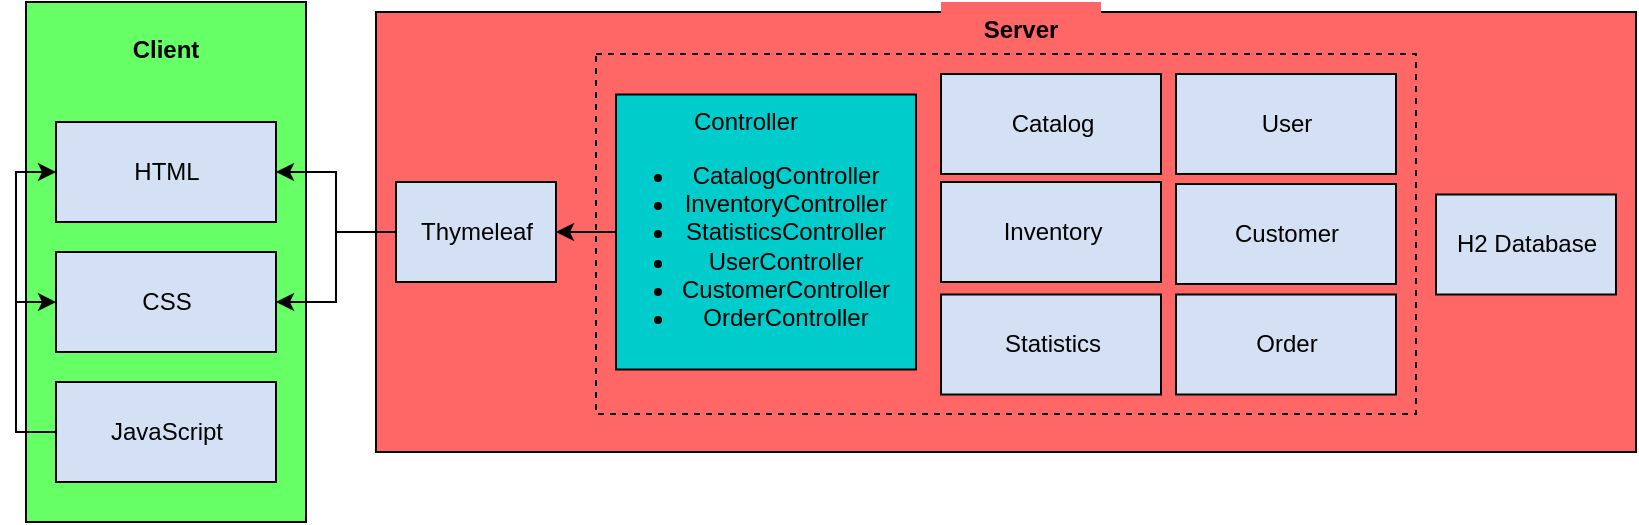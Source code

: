 <mxfile version="20.5.3" type="github">
  <diagram id="ErlZvlngU5s91LJyxbeT" name="Seite-1">
    <mxGraphModel dx="1011" dy="677" grid="1" gridSize="10" guides="1" tooltips="1" connect="1" arrows="1" fold="1" page="1" pageScale="1" pageWidth="827" pageHeight="1169" math="0" shadow="0">
      <root>
        <mxCell id="0" />
        <mxCell id="1" parent="0" />
        <mxCell id="MXPHRjHXs6ulPB_KCqQz-1" value="" style="verticalLabelPosition=bottom;verticalAlign=top;html=1;shape=mxgraph.basic.rect;fillColor2=none;strokeWidth=1;size=20;indent=5;fillColor=#66FF66;" parent="1" vertex="1">
          <mxGeometry x="15" y="140" width="140" height="260" as="geometry" />
        </mxCell>
        <mxCell id="MXPHRjHXs6ulPB_KCqQz-3" value="Client" style="text;align=center;fontStyle=1;verticalAlign=middle;spacingLeft=3;spacingRight=3;strokeColor=none;rotatable=0;points=[[0,0.5],[1,0.5]];portConstraint=eastwest;fillColor=#66FF66;" parent="1" vertex="1">
          <mxGeometry x="45" y="150" width="80" height="26" as="geometry" />
        </mxCell>
        <mxCell id="MXPHRjHXs6ulPB_KCqQz-4" value="CSS" style="html=1;fillColor=#D4E1F5;" parent="1" vertex="1">
          <mxGeometry x="30" y="265" width="110" height="50" as="geometry" />
        </mxCell>
        <mxCell id="MXPHRjHXs6ulPB_KCqQz-5" value="HTML" style="html=1;fillColor=#D4E1F5;" parent="1" vertex="1">
          <mxGeometry x="30" y="200" width="110" height="50" as="geometry" />
        </mxCell>
        <mxCell id="r93GLIMq4q0C2xg-Hqf_-5" style="edgeStyle=orthogonalEdgeStyle;rounded=0;orthogonalLoop=1;jettySize=auto;html=1;exitX=0;exitY=0.5;exitDx=0;exitDy=0;entryX=0;entryY=0.5;entryDx=0;entryDy=0;" edge="1" parent="1" source="MXPHRjHXs6ulPB_KCqQz-6" target="MXPHRjHXs6ulPB_KCqQz-4">
          <mxGeometry relative="1" as="geometry" />
        </mxCell>
        <mxCell id="r93GLIMq4q0C2xg-Hqf_-6" style="edgeStyle=orthogonalEdgeStyle;rounded=0;orthogonalLoop=1;jettySize=auto;html=1;exitX=0;exitY=0.5;exitDx=0;exitDy=0;entryX=0;entryY=0.5;entryDx=0;entryDy=0;" edge="1" parent="1" source="MXPHRjHXs6ulPB_KCqQz-6" target="MXPHRjHXs6ulPB_KCqQz-5">
          <mxGeometry relative="1" as="geometry" />
        </mxCell>
        <mxCell id="MXPHRjHXs6ulPB_KCqQz-6" value="JavaScript" style="html=1;fillColor=#D4E1F5;" parent="1" vertex="1">
          <mxGeometry x="30" y="330" width="110" height="50" as="geometry" />
        </mxCell>
        <mxCell id="MXPHRjHXs6ulPB_KCqQz-10" value="" style="verticalLabelPosition=bottom;verticalAlign=top;html=1;shape=mxgraph.basic.rect;fillColor2=none;strokeWidth=1;size=20;indent=5;fillColor=#FF6666;" parent="1" vertex="1">
          <mxGeometry x="190" y="145" width="630" height="220" as="geometry" />
        </mxCell>
        <mxCell id="r93GLIMq4q0C2xg-Hqf_-1" value="Server" style="text;align=center;fontStyle=1;verticalAlign=middle;spacingLeft=3;spacingRight=3;strokeColor=none;rotatable=0;points=[[0,0.5],[1,0.5]];portConstraint=eastwest;fillColor=#FF6666;" vertex="1" parent="1">
          <mxGeometry x="472.5" y="140" width="80" height="26" as="geometry" />
        </mxCell>
        <mxCell id="r93GLIMq4q0C2xg-Hqf_-3" style="edgeStyle=orthogonalEdgeStyle;rounded=0;orthogonalLoop=1;jettySize=auto;html=1;exitX=0;exitY=0.5;exitDx=0;exitDy=0;entryX=1;entryY=0.5;entryDx=0;entryDy=0;" edge="1" parent="1" source="r93GLIMq4q0C2xg-Hqf_-2" target="MXPHRjHXs6ulPB_KCqQz-5">
          <mxGeometry relative="1" as="geometry" />
        </mxCell>
        <mxCell id="r93GLIMq4q0C2xg-Hqf_-4" style="edgeStyle=orthogonalEdgeStyle;rounded=0;orthogonalLoop=1;jettySize=auto;html=1;entryX=1;entryY=0.5;entryDx=0;entryDy=0;" edge="1" parent="1" source="r93GLIMq4q0C2xg-Hqf_-2" target="MXPHRjHXs6ulPB_KCqQz-4">
          <mxGeometry relative="1" as="geometry" />
        </mxCell>
        <mxCell id="r93GLIMq4q0C2xg-Hqf_-2" value="Thymeleaf" style="html=1;fillColor=#D4E1F5;" vertex="1" parent="1">
          <mxGeometry x="200" y="230" width="80" height="50" as="geometry" />
        </mxCell>
        <mxCell id="r93GLIMq4q0C2xg-Hqf_-7" value="" style="verticalLabelPosition=bottom;verticalAlign=top;html=1;shape=mxgraph.basic.rect;fillColor2=none;strokeWidth=1;size=20;indent=5;fillColor=#FF6666;dashed=1;" vertex="1" parent="1">
          <mxGeometry x="300" y="166" width="410" height="180" as="geometry" />
        </mxCell>
        <mxCell id="r93GLIMq4q0C2xg-Hqf_-9" style="edgeStyle=orthogonalEdgeStyle;rounded=0;orthogonalLoop=1;jettySize=auto;html=1;entryX=1;entryY=0.5;entryDx=0;entryDy=0;" edge="1" parent="1" source="r93GLIMq4q0C2xg-Hqf_-8" target="r93GLIMq4q0C2xg-Hqf_-2">
          <mxGeometry relative="1" as="geometry" />
        </mxCell>
        <mxCell id="r93GLIMq4q0C2xg-Hqf_-12" value="Catalog" style="html=1;fillColor=#D4E1F5;" vertex="1" parent="1">
          <mxGeometry x="472.5" y="176" width="110" height="50" as="geometry" />
        </mxCell>
        <mxCell id="r93GLIMq4q0C2xg-Hqf_-13" value="Order" style="html=1;fillColor=#D4E1F5;" vertex="1" parent="1">
          <mxGeometry x="590" y="286.25" width="110" height="50" as="geometry" />
        </mxCell>
        <mxCell id="r93GLIMq4q0C2xg-Hqf_-14" value="Statistics" style="html=1;fillColor=#D4E1F5;" vertex="1" parent="1">
          <mxGeometry x="472.5" y="286.25" width="110" height="50" as="geometry" />
        </mxCell>
        <mxCell id="r93GLIMq4q0C2xg-Hqf_-15" value="User" style="html=1;fillColor=#D4E1F5;" vertex="1" parent="1">
          <mxGeometry x="590" y="176" width="110" height="50" as="geometry" />
        </mxCell>
        <mxCell id="r93GLIMq4q0C2xg-Hqf_-16" value="Customer" style="html=1;fillColor=#D4E1F5;" vertex="1" parent="1">
          <mxGeometry x="590" y="231" width="110" height="50" as="geometry" />
        </mxCell>
        <mxCell id="r93GLIMq4q0C2xg-Hqf_-17" value="Inventory" style="html=1;fillColor=#D4E1F5;" vertex="1" parent="1">
          <mxGeometry x="472.5" y="230" width="110" height="50" as="geometry" />
        </mxCell>
        <mxCell id="r93GLIMq4q0C2xg-Hqf_-18" value="" style="group" vertex="1" connectable="0" parent="1">
          <mxGeometry x="310" y="186.25" width="150" height="137.5" as="geometry" />
        </mxCell>
        <mxCell id="r93GLIMq4q0C2xg-Hqf_-8" value="" style="verticalLabelPosition=bottom;verticalAlign=top;html=1;shape=mxgraph.basic.rect;fillColor2=none;strokeWidth=1;size=20;indent=5;fillColor=#00CCCC;" vertex="1" parent="r93GLIMq4q0C2xg-Hqf_-18">
          <mxGeometry width="150" height="137.5" as="geometry" />
        </mxCell>
        <mxCell id="r93GLIMq4q0C2xg-Hqf_-10" value="Controller&lt;br&gt;&lt;ul&gt;&lt;li&gt;CatalogController&lt;/li&gt;&lt;li&gt;InventoryController&lt;/li&gt;&lt;li&gt;StatisticsController&lt;/li&gt;&lt;li&gt;UserController&lt;/li&gt;&lt;li&gt;CustomerController&lt;/li&gt;&lt;li&gt;OrderController&lt;/li&gt;&lt;/ul&gt;" style="text;html=1;strokeColor=none;fillColor=none;align=center;verticalAlign=middle;whiteSpace=wrap;rounded=0;" vertex="1" parent="r93GLIMq4q0C2xg-Hqf_-18">
          <mxGeometry y="3.75" width="130" height="130" as="geometry" />
        </mxCell>
        <mxCell id="r93GLIMq4q0C2xg-Hqf_-20" value="H2 Database" style="html=1;fillColor=#D4E1F5;" vertex="1" parent="1">
          <mxGeometry x="720" y="236.25" width="90" height="50" as="geometry" />
        </mxCell>
      </root>
    </mxGraphModel>
  </diagram>
</mxfile>
